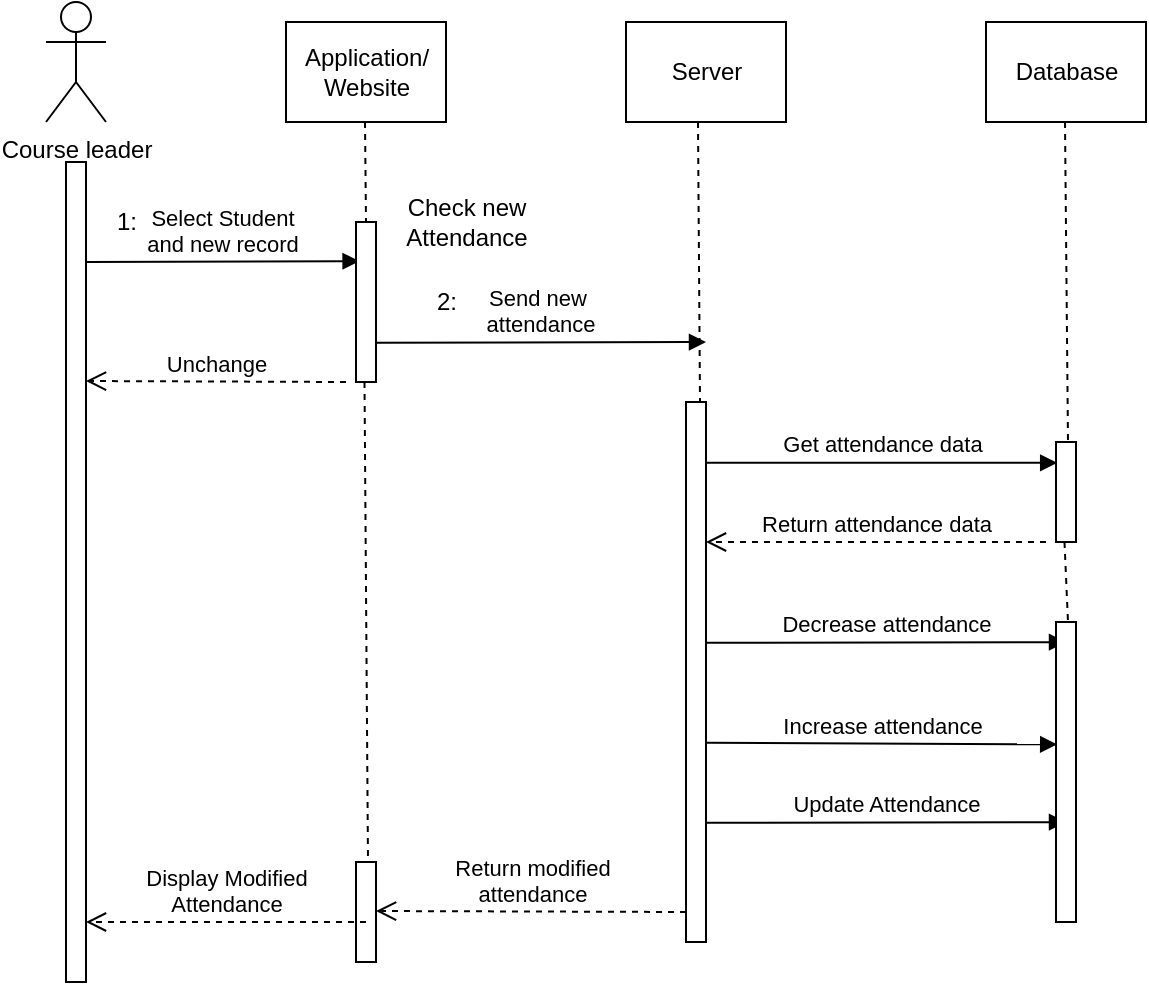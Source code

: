<mxfile version="20.2.5" type="device"><diagram id="CmILP2DoX39MNckLCsxb" name="Page-1"><mxGraphModel dx="1038" dy="668" grid="1" gridSize="10" guides="1" tooltips="1" connect="1" arrows="1" fold="1" page="1" pageScale="1" pageWidth="827" pageHeight="1169" math="0" shadow="0"><root><mxCell id="0"/><mxCell id="1" parent="0"/><mxCell id="-_8kc9a4QdYlOqvvfmEH-1" value="Course leader" style="shape=umlActor;verticalLabelPosition=bottom;verticalAlign=top;html=1;outlineConnect=0;" vertex="1" parent="1"><mxGeometry x="70" y="50" width="30" height="60" as="geometry"/></mxCell><mxCell id="-_8kc9a4QdYlOqvvfmEH-3" value="" style="html=1;points=[];perimeter=orthogonalPerimeter;" vertex="1" parent="1"><mxGeometry x="80" y="130" width="10" height="410" as="geometry"/></mxCell><mxCell id="-_8kc9a4QdYlOqvvfmEH-4" value="Select Student&lt;br&gt;and new record" style="html=1;verticalAlign=bottom;endArrow=block;rounded=0;entryX=0.18;entryY=0.245;entryDx=0;entryDy=0;entryPerimeter=0;" edge="1" parent="1" target="-_8kc9a4QdYlOqvvfmEH-9"><mxGeometry width="80" relative="1" as="geometry"><mxPoint x="90" y="180" as="sourcePoint"/><mxPoint x="170" y="180" as="targetPoint"/></mxGeometry></mxCell><mxCell id="-_8kc9a4QdYlOqvvfmEH-6" value="Application/ &lt;br&gt;Website" style="html=1;" vertex="1" parent="1"><mxGeometry x="190" y="60" width="80" height="50" as="geometry"/></mxCell><mxCell id="-_8kc9a4QdYlOqvvfmEH-7" value="Unchange" style="html=1;verticalAlign=bottom;endArrow=open;dashed=1;endSize=8;rounded=0;" edge="1" parent="1"><mxGeometry relative="1" as="geometry"><mxPoint x="220" y="240" as="sourcePoint"/><mxPoint x="90" y="239.5" as="targetPoint"/></mxGeometry></mxCell><mxCell id="-_8kc9a4QdYlOqvvfmEH-8" value="" style="endArrow=none;dashed=1;html=1;rounded=0;" edge="1" parent="1"><mxGeometry width="50" height="50" relative="1" as="geometry"><mxPoint x="229.5" y="110" as="sourcePoint"/><mxPoint x="230" y="160" as="targetPoint"/></mxGeometry></mxCell><mxCell id="-_8kc9a4QdYlOqvvfmEH-9" value="" style="html=1;points=[];perimeter=orthogonalPerimeter;" vertex="1" parent="1"><mxGeometry x="225" y="160" width="10" height="80" as="geometry"/></mxCell><mxCell id="-_8kc9a4QdYlOqvvfmEH-10" value="Server" style="html=1;" vertex="1" parent="1"><mxGeometry x="360" y="60" width="80" height="50" as="geometry"/></mxCell><mxCell id="-_8kc9a4QdYlOqvvfmEH-11" value="Check new&lt;br&gt;Attendance" style="text;html=1;align=center;verticalAlign=middle;resizable=0;points=[];autosize=1;strokeColor=none;fillColor=none;" vertex="1" parent="1"><mxGeometry x="240" y="140" width="80" height="40" as="geometry"/></mxCell><mxCell id="-_8kc9a4QdYlOqvvfmEH-12" value="Send new&amp;nbsp;&lt;br&gt;attendance" style="html=1;verticalAlign=bottom;endArrow=block;rounded=0;" edge="1" parent="1"><mxGeometry width="80" relative="1" as="geometry"><mxPoint x="235" y="220.4" as="sourcePoint"/><mxPoint x="400" y="220" as="targetPoint"/></mxGeometry></mxCell><mxCell id="-_8kc9a4QdYlOqvvfmEH-13" value="" style="endArrow=none;dashed=1;html=1;rounded=0;" edge="1" parent="1"><mxGeometry width="50" height="50" relative="1" as="geometry"><mxPoint x="396" y="110" as="sourcePoint"/><mxPoint x="397" y="250" as="targetPoint"/></mxGeometry></mxCell><mxCell id="-_8kc9a4QdYlOqvvfmEH-14" value="" style="html=1;points=[];perimeter=orthogonalPerimeter;" vertex="1" parent="1"><mxGeometry x="390" y="250" width="10" height="270" as="geometry"/></mxCell><mxCell id="-_8kc9a4QdYlOqvvfmEH-16" value="1:" style="text;html=1;align=center;verticalAlign=middle;resizable=0;points=[];autosize=1;strokeColor=none;fillColor=none;" vertex="1" parent="1"><mxGeometry x="95" y="145" width="30" height="30" as="geometry"/></mxCell><mxCell id="-_8kc9a4QdYlOqvvfmEH-17" value="2:" style="text;html=1;align=center;verticalAlign=middle;resizable=0;points=[];autosize=1;strokeColor=none;fillColor=none;" vertex="1" parent="1"><mxGeometry x="255" y="185" width="30" height="30" as="geometry"/></mxCell><mxCell id="-_8kc9a4QdYlOqvvfmEH-18" value="Get attendance data" style="html=1;verticalAlign=bottom;endArrow=block;rounded=0;entryX=0.06;entryY=0.208;entryDx=0;entryDy=0;entryPerimeter=0;" edge="1" parent="1" target="-_8kc9a4QdYlOqvvfmEH-25"><mxGeometry width="80" relative="1" as="geometry"><mxPoint x="400" y="280.4" as="sourcePoint"/><mxPoint x="565" y="280" as="targetPoint"/></mxGeometry></mxCell><mxCell id="-_8kc9a4QdYlOqvvfmEH-19" value="Return attendance data" style="html=1;verticalAlign=bottom;endArrow=open;dashed=1;endSize=8;rounded=0;" edge="1" parent="1"><mxGeometry relative="1" as="geometry"><mxPoint x="570" y="320" as="sourcePoint"/><mxPoint x="400" y="320" as="targetPoint"/></mxGeometry></mxCell><mxCell id="-_8kc9a4QdYlOqvvfmEH-20" value="Decrease attendance" style="html=1;verticalAlign=bottom;endArrow=block;rounded=0;entryX=0.5;entryY=0.067;entryDx=0;entryDy=0;entryPerimeter=0;" edge="1" parent="1" target="-_8kc9a4QdYlOqvvfmEH-27"><mxGeometry width="80" relative="1" as="geometry"><mxPoint x="400" y="370.4" as="sourcePoint"/><mxPoint x="565" y="370" as="targetPoint"/></mxGeometry></mxCell><mxCell id="-_8kc9a4QdYlOqvvfmEH-21" value="Increase attendance" style="html=1;verticalAlign=bottom;endArrow=block;rounded=0;entryX=0.06;entryY=0.408;entryDx=0;entryDy=0;entryPerimeter=0;" edge="1" parent="1" target="-_8kc9a4QdYlOqvvfmEH-27"><mxGeometry width="80" relative="1" as="geometry"><mxPoint x="400" y="420.4" as="sourcePoint"/><mxPoint x="565" y="420" as="targetPoint"/></mxGeometry></mxCell><mxCell id="-_8kc9a4QdYlOqvvfmEH-22" value="Update Attendance" style="html=1;verticalAlign=bottom;endArrow=block;rounded=0;entryX=0.5;entryY=0.667;entryDx=0;entryDy=0;entryPerimeter=0;" edge="1" parent="1" target="-_8kc9a4QdYlOqvvfmEH-27"><mxGeometry width="80" relative="1" as="geometry"><mxPoint x="400" y="460.4" as="sourcePoint"/><mxPoint x="565" y="460" as="targetPoint"/></mxGeometry></mxCell><mxCell id="-_8kc9a4QdYlOqvvfmEH-23" value="Database" style="html=1;" vertex="1" parent="1"><mxGeometry x="540" y="60" width="80" height="50" as="geometry"/></mxCell><mxCell id="-_8kc9a4QdYlOqvvfmEH-24" value="" style="endArrow=none;dashed=1;html=1;rounded=0;" edge="1" parent="1"><mxGeometry width="50" height="50" relative="1" as="geometry"><mxPoint x="579.5" y="110" as="sourcePoint"/><mxPoint x="581" y="270" as="targetPoint"/></mxGeometry></mxCell><mxCell id="-_8kc9a4QdYlOqvvfmEH-25" value="" style="html=1;points=[];perimeter=orthogonalPerimeter;" vertex="1" parent="1"><mxGeometry x="575" y="270" width="10" height="50" as="geometry"/></mxCell><mxCell id="-_8kc9a4QdYlOqvvfmEH-26" value="" style="endArrow=none;dashed=1;html=1;rounded=0;" edge="1" parent="1"><mxGeometry width="50" height="50" relative="1" as="geometry"><mxPoint x="579.25" y="320" as="sourcePoint"/><mxPoint x="581" y="360" as="targetPoint"/></mxGeometry></mxCell><mxCell id="-_8kc9a4QdYlOqvvfmEH-27" value="" style="html=1;points=[];perimeter=orthogonalPerimeter;" vertex="1" parent="1"><mxGeometry x="575" y="360" width="10" height="150" as="geometry"/></mxCell><mxCell id="-_8kc9a4QdYlOqvvfmEH-28" value="" style="endArrow=none;dashed=1;html=1;rounded=0;" edge="1" parent="1"><mxGeometry width="50" height="50" relative="1" as="geometry"><mxPoint x="229.25" y="240" as="sourcePoint"/><mxPoint x="231" y="480" as="targetPoint"/></mxGeometry></mxCell><mxCell id="-_8kc9a4QdYlOqvvfmEH-29" value="" style="html=1;points=[];perimeter=orthogonalPerimeter;" vertex="1" parent="1"><mxGeometry x="225" y="480" width="10" height="50" as="geometry"/></mxCell><mxCell id="-_8kc9a4QdYlOqvvfmEH-30" value="Return modified&lt;br&gt;attendance" style="html=1;verticalAlign=bottom;endArrow=open;dashed=1;endSize=8;rounded=0;" edge="1" parent="1"><mxGeometry relative="1" as="geometry"><mxPoint x="390" y="505" as="sourcePoint"/><mxPoint x="235" y="504.5" as="targetPoint"/></mxGeometry></mxCell><mxCell id="-_8kc9a4QdYlOqvvfmEH-31" value="Display Modified&lt;br&gt;Attendance" style="html=1;verticalAlign=bottom;endArrow=open;dashed=1;endSize=8;rounded=0;exitX=0.5;exitY=0.6;exitDx=0;exitDy=0;exitPerimeter=0;" edge="1" parent="1" source="-_8kc9a4QdYlOqvvfmEH-29"><mxGeometry relative="1" as="geometry"><mxPoint x="220" y="510" as="sourcePoint"/><mxPoint x="90" y="510" as="targetPoint"/></mxGeometry></mxCell></root></mxGraphModel></diagram></mxfile>